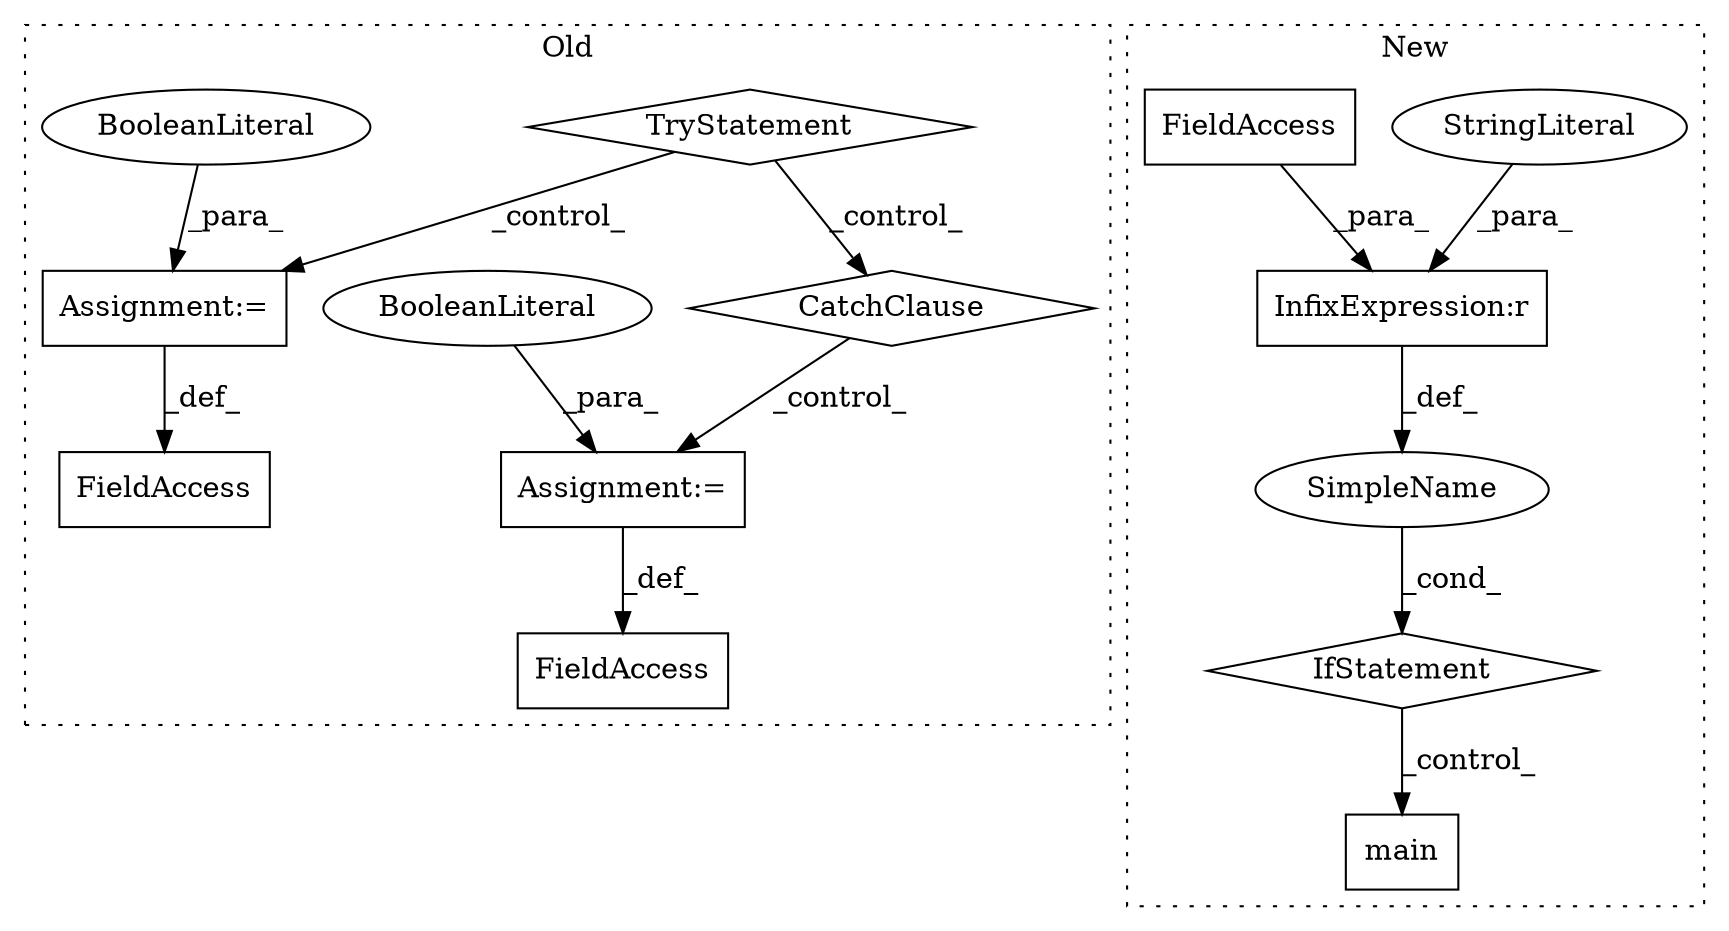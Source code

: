 digraph G {
subgraph cluster0 {
1 [label="TryStatement" a="54" s="421" l="4" shape="diamond"];
3 [label="CatchClause" a="12" s="459,493" l="11,2" shape="diamond"];
9 [label="Assignment:=" a="7" s="515" l="1" shape="box"];
10 [label="FieldAccess" a="22" s="503" l="12" shape="box"];
11 [label="BooleanLiteral" a="9" s="516" l="5" shape="ellipse"];
12 [label="Assignment:=" a="7" s="445" l="1" shape="box"];
13 [label="FieldAccess" a="22" s="433" l="12" shape="box"];
14 [label="BooleanLiteral" a="9" s="446" l="4" shape="ellipse"];
label = "Old";
style="dotted";
}
subgraph cluster1 {
2 [label="main" a="32" s="15460" l="6" shape="box"];
4 [label="IfStatement" a="25" s="15415,15441" l="4,2" shape="diamond"];
5 [label="SimpleName" a="42" s="" l="" shape="ellipse"];
6 [label="InfixExpression:r" a="27" s="15427" l="4" shape="box"];
7 [label="StringLiteral" a="45" s="15431" l="10" shape="ellipse"];
8 [label="FieldAccess" a="22" s="15419" l="8" shape="box"];
label = "New";
style="dotted";
}
1 -> 3 [label="_control_"];
1 -> 12 [label="_control_"];
3 -> 9 [label="_control_"];
4 -> 2 [label="_control_"];
5 -> 4 [label="_cond_"];
6 -> 5 [label="_def_"];
7 -> 6 [label="_para_"];
8 -> 6 [label="_para_"];
9 -> 10 [label="_def_"];
11 -> 9 [label="_para_"];
12 -> 13 [label="_def_"];
14 -> 12 [label="_para_"];
}